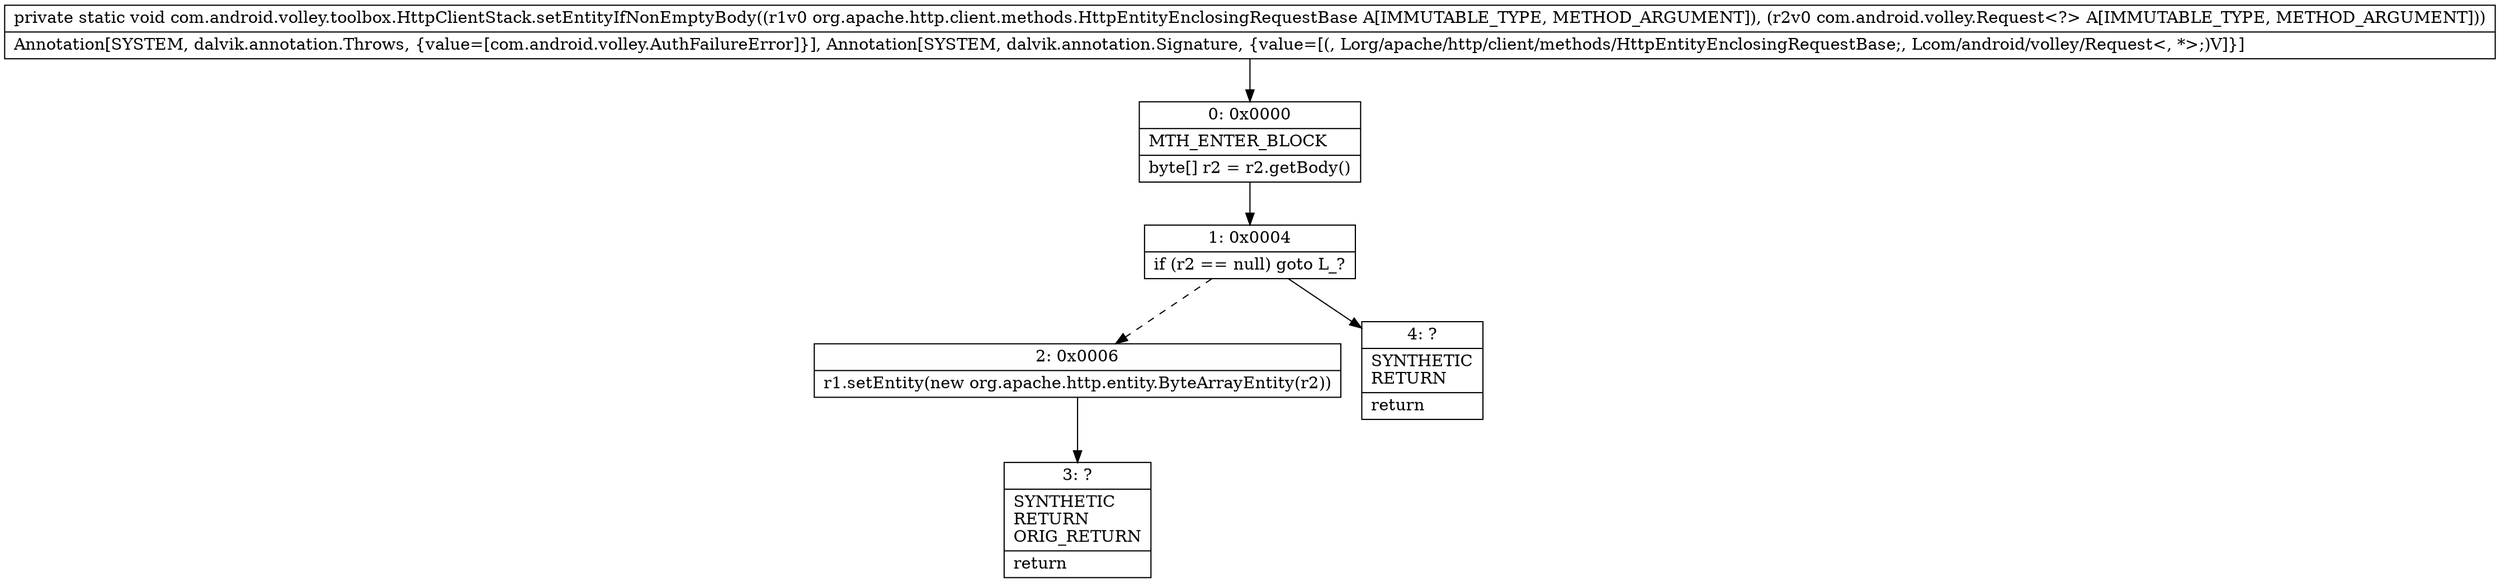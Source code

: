 digraph "CFG forcom.android.volley.toolbox.HttpClientStack.setEntityIfNonEmptyBody(Lorg\/apache\/http\/client\/methods\/HttpEntityEnclosingRequestBase;Lcom\/android\/volley\/Request;)V" {
Node_0 [shape=record,label="{0\:\ 0x0000|MTH_ENTER_BLOCK\l|byte[] r2 = r2.getBody()\l}"];
Node_1 [shape=record,label="{1\:\ 0x0004|if (r2 == null) goto L_?\l}"];
Node_2 [shape=record,label="{2\:\ 0x0006|r1.setEntity(new org.apache.http.entity.ByteArrayEntity(r2))\l}"];
Node_3 [shape=record,label="{3\:\ ?|SYNTHETIC\lRETURN\lORIG_RETURN\l|return\l}"];
Node_4 [shape=record,label="{4\:\ ?|SYNTHETIC\lRETURN\l|return\l}"];
MethodNode[shape=record,label="{private static void com.android.volley.toolbox.HttpClientStack.setEntityIfNonEmptyBody((r1v0 org.apache.http.client.methods.HttpEntityEnclosingRequestBase A[IMMUTABLE_TYPE, METHOD_ARGUMENT]), (r2v0 com.android.volley.Request\<?\> A[IMMUTABLE_TYPE, METHOD_ARGUMENT]))  | Annotation[SYSTEM, dalvik.annotation.Throws, \{value=[com.android.volley.AuthFailureError]\}], Annotation[SYSTEM, dalvik.annotation.Signature, \{value=[(, Lorg\/apache\/http\/client\/methods\/HttpEntityEnclosingRequestBase;, Lcom\/android\/volley\/Request\<, *\>;)V]\}]\l}"];
MethodNode -> Node_0;
Node_0 -> Node_1;
Node_1 -> Node_2[style=dashed];
Node_1 -> Node_4;
Node_2 -> Node_3;
}

